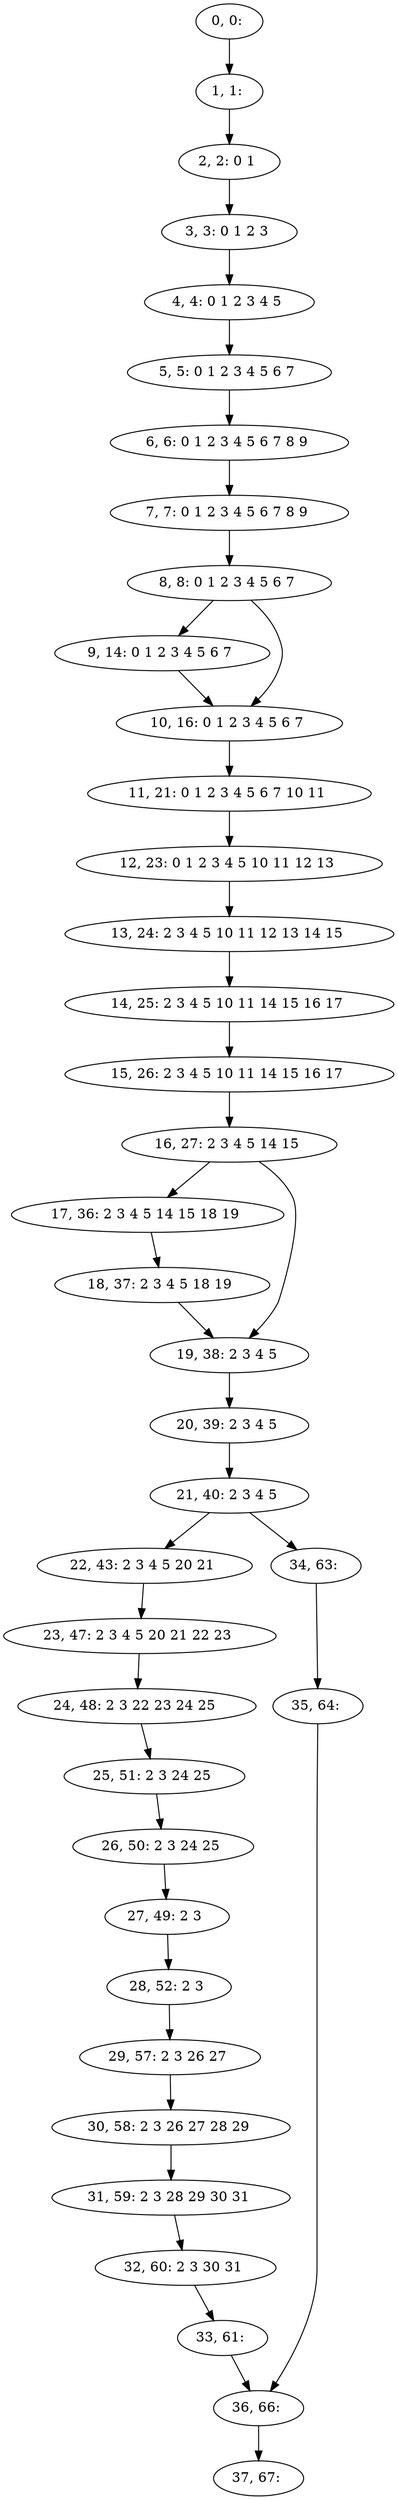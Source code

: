 digraph G {
0[label="0, 0: "];
1[label="1, 1: "];
2[label="2, 2: 0 1 "];
3[label="3, 3: 0 1 2 3 "];
4[label="4, 4: 0 1 2 3 4 5 "];
5[label="5, 5: 0 1 2 3 4 5 6 7 "];
6[label="6, 6: 0 1 2 3 4 5 6 7 8 9 "];
7[label="7, 7: 0 1 2 3 4 5 6 7 8 9 "];
8[label="8, 8: 0 1 2 3 4 5 6 7 "];
9[label="9, 14: 0 1 2 3 4 5 6 7 "];
10[label="10, 16: 0 1 2 3 4 5 6 7 "];
11[label="11, 21: 0 1 2 3 4 5 6 7 10 11 "];
12[label="12, 23: 0 1 2 3 4 5 10 11 12 13 "];
13[label="13, 24: 2 3 4 5 10 11 12 13 14 15 "];
14[label="14, 25: 2 3 4 5 10 11 14 15 16 17 "];
15[label="15, 26: 2 3 4 5 10 11 14 15 16 17 "];
16[label="16, 27: 2 3 4 5 14 15 "];
17[label="17, 36: 2 3 4 5 14 15 18 19 "];
18[label="18, 37: 2 3 4 5 18 19 "];
19[label="19, 38: 2 3 4 5 "];
20[label="20, 39: 2 3 4 5 "];
21[label="21, 40: 2 3 4 5 "];
22[label="22, 43: 2 3 4 5 20 21 "];
23[label="23, 47: 2 3 4 5 20 21 22 23 "];
24[label="24, 48: 2 3 22 23 24 25 "];
25[label="25, 51: 2 3 24 25 "];
26[label="26, 50: 2 3 24 25 "];
27[label="27, 49: 2 3 "];
28[label="28, 52: 2 3 "];
29[label="29, 57: 2 3 26 27 "];
30[label="30, 58: 2 3 26 27 28 29 "];
31[label="31, 59: 2 3 28 29 30 31 "];
32[label="32, 60: 2 3 30 31 "];
33[label="33, 61: "];
34[label="34, 63: "];
35[label="35, 64: "];
36[label="36, 66: "];
37[label="37, 67: "];
0->1 ;
1->2 ;
2->3 ;
3->4 ;
4->5 ;
5->6 ;
6->7 ;
7->8 ;
8->9 ;
8->10 ;
9->10 ;
10->11 ;
11->12 ;
12->13 ;
13->14 ;
14->15 ;
15->16 ;
16->17 ;
16->19 ;
17->18 ;
18->19 ;
19->20 ;
20->21 ;
21->22 ;
21->34 ;
22->23 ;
23->24 ;
24->25 ;
25->26 ;
26->27 ;
27->28 ;
28->29 ;
29->30 ;
30->31 ;
31->32 ;
32->33 ;
33->36 ;
34->35 ;
35->36 ;
36->37 ;
}
